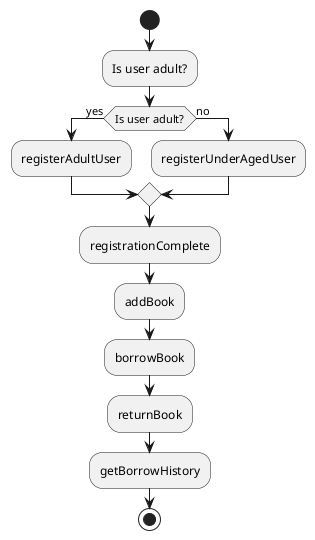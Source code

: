 @startuml
start

:Is user adult?;
if (Is user adult?) then (yes)
    :registerAdultUser;
else (no)
    :registerUnderAgedUser;
endif

:registrationComplete;

:addBook;
:borrowBook;
:returnBook;
:getBorrowHistory;

stop
@enduml